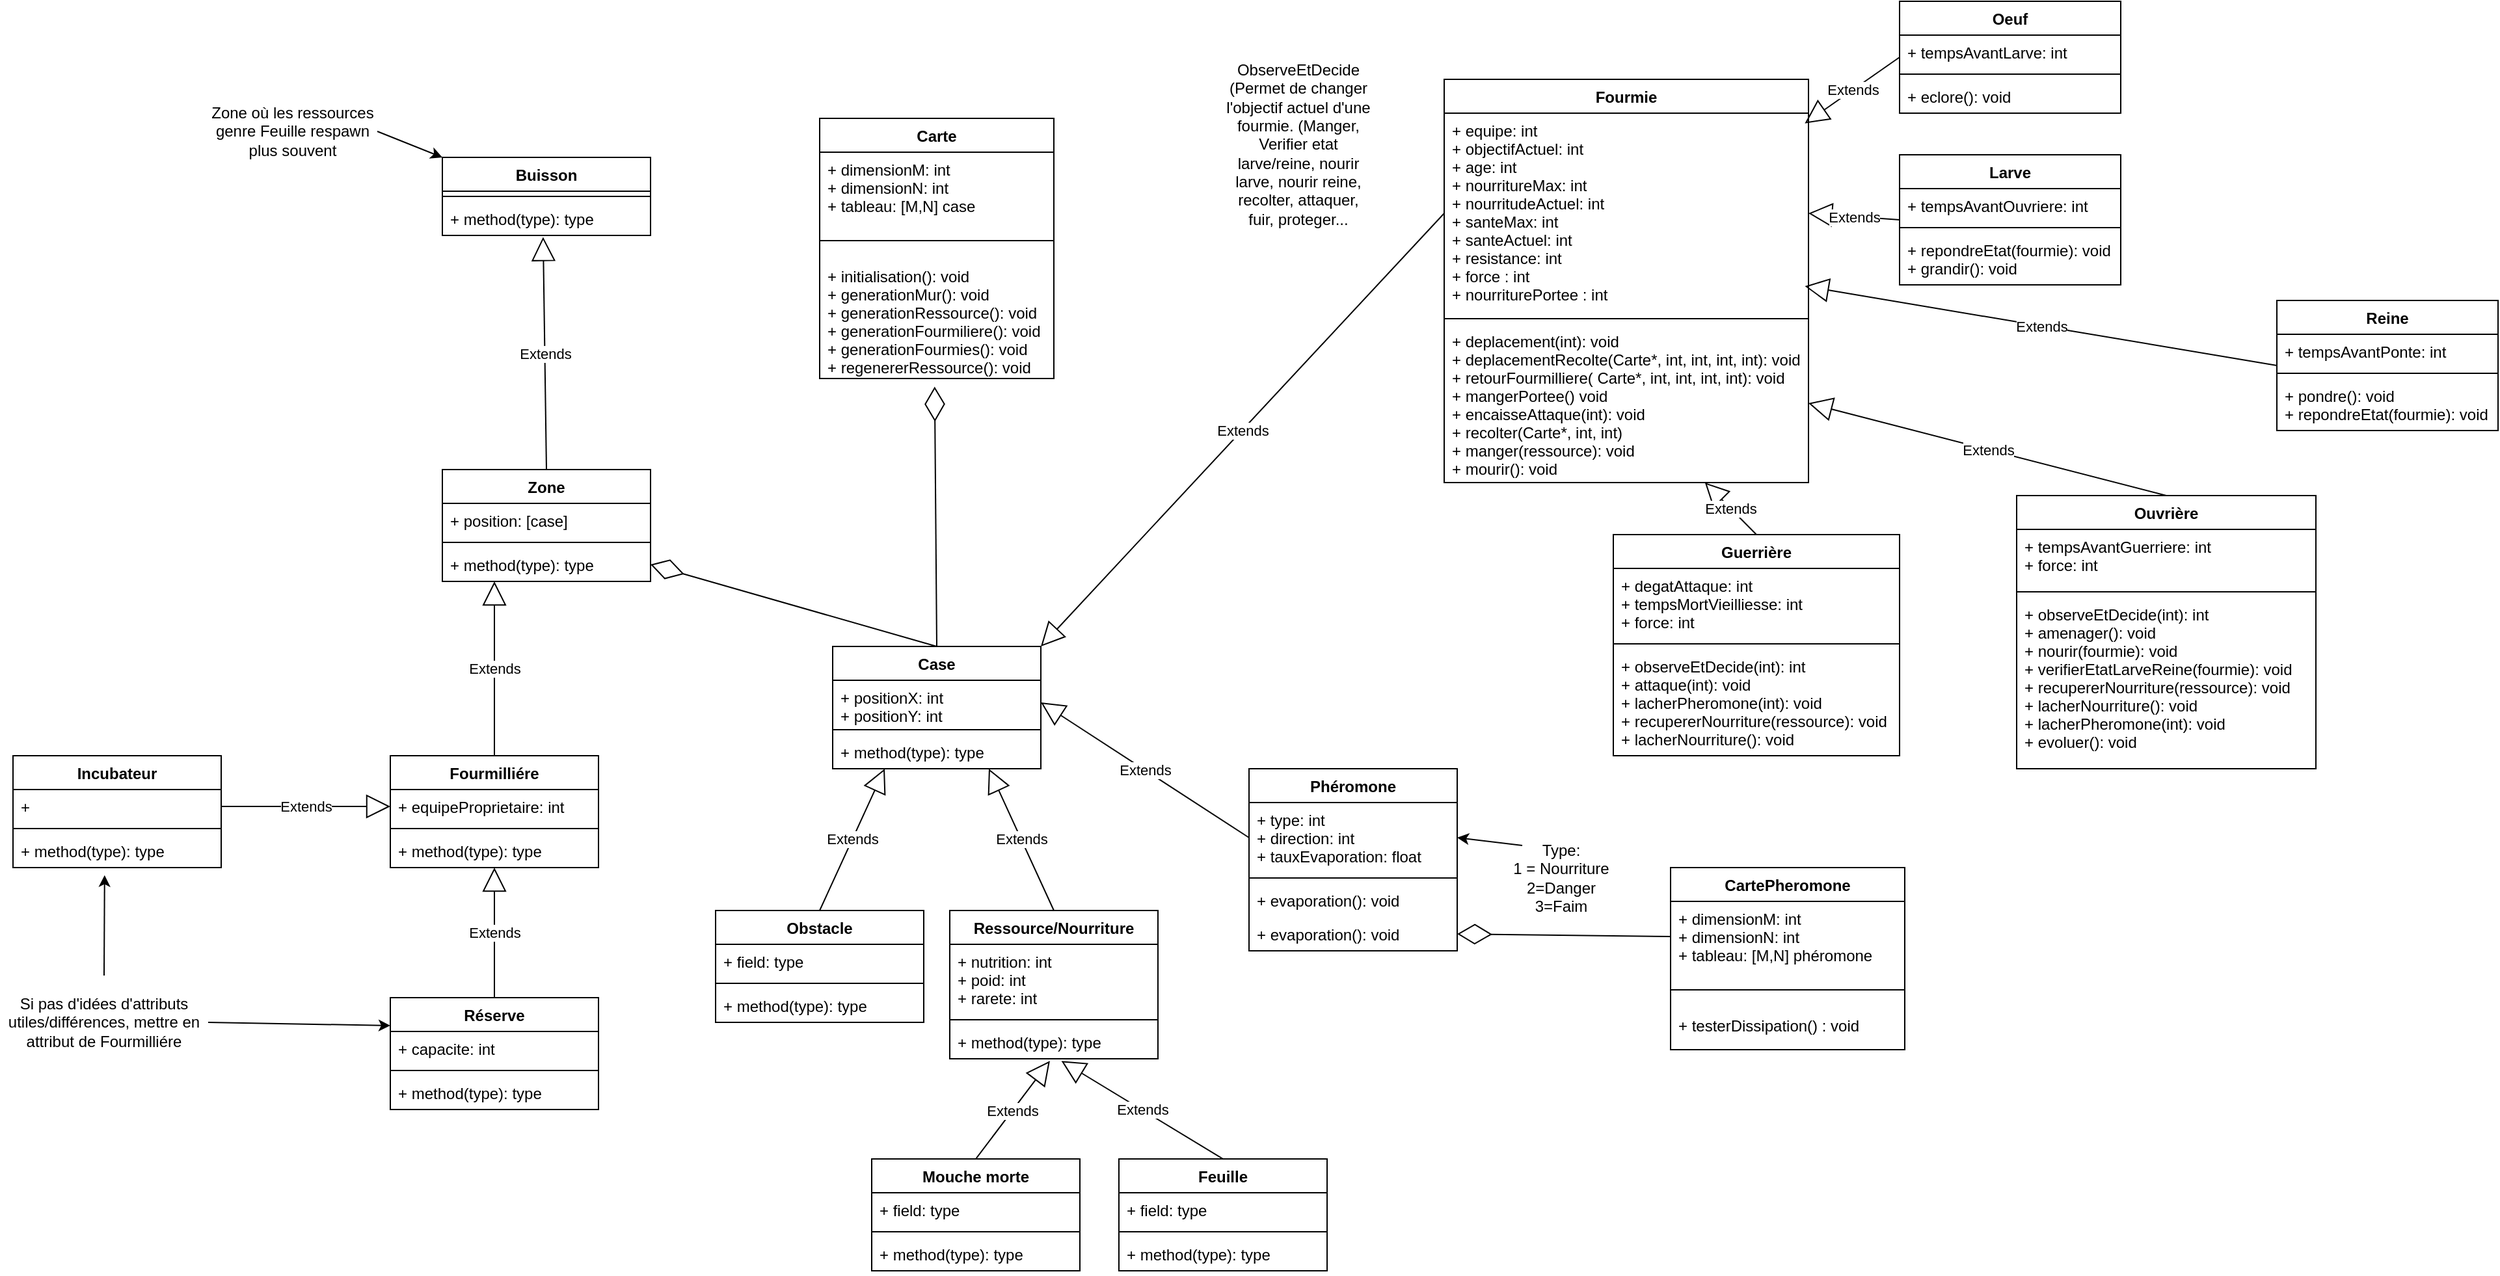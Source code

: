 <mxfile version="13.3.4" type="device"><diagram id="_J83hKuUNtJyCpiv2EBg" name="Page-1"><mxGraphModel dx="1967" dy="1801" grid="1" gridSize="10" guides="1" tooltips="1" connect="1" arrows="1" fold="1" page="1" pageScale="1" pageWidth="827" pageHeight="1169" math="0" shadow="0"><root><mxCell id="0"/><mxCell id="1" parent="0"/><mxCell id="Vp8iKpsXG7xrVbC137Xt-26" value="Extends" style="endArrow=block;endSize=16;endFill=0;html=1;entryX=0.99;entryY=0.864;entryDx=0;entryDy=0;exitX=0;exitY=0.5;exitDx=0;exitDy=0;entryPerimeter=0;" parent="1" source="Vp8iKpsXG7xrVbC137Xt-10" target="Vp8iKpsXG7xrVbC137Xt-15" edge="1"><mxGeometry width="160" relative="1" as="geometry"><mxPoint x="-50" y="380" as="sourcePoint"/><mxPoint x="110" y="380" as="targetPoint"/></mxGeometry></mxCell><mxCell id="Vp8iKpsXG7xrVbC137Xt-27" value="Extends" style="endArrow=block;endSize=16;endFill=0;html=1;exitX=0.5;exitY=0;exitDx=0;exitDy=0;entryX=1;entryY=0.5;entryDx=0;entryDy=0;" parent="1" source="Vp8iKpsXG7xrVbC137Xt-18" target="Vp8iKpsXG7xrVbC137Xt-17" edge="1"><mxGeometry width="160" relative="1" as="geometry"><mxPoint x="-30" y="320" as="sourcePoint"/><mxPoint x="170" y="190" as="targetPoint"/></mxGeometry></mxCell><mxCell id="Vp8iKpsXG7xrVbC137Xt-28" value="Extends" style="endArrow=block;endSize=16;endFill=0;html=1;exitX=0.5;exitY=0;exitDx=0;exitDy=0;" parent="1" source="Vp8iKpsXG7xrVbC137Xt-22" target="Vp8iKpsXG7xrVbC137Xt-17" edge="1"><mxGeometry width="160" relative="1" as="geometry"><mxPoint x="180" y="320" as="sourcePoint"/><mxPoint x="484" y="149" as="targetPoint"/></mxGeometry></mxCell><mxCell id="Vp8iKpsXG7xrVbC137Xt-49" value="Extends" style="endArrow=block;endSize=16;endFill=0;html=1;exitX=0.5;exitY=0;exitDx=0;exitDy=0;entryX=0.25;entryY=1;entryDx=0;entryDy=0;" parent="1" source="Vp8iKpsXG7xrVbC137Xt-45" target="Vp8iKpsXG7xrVbC137Xt-41" edge="1"><mxGeometry width="160" relative="1" as="geometry"><mxPoint x="-220" y="380" as="sourcePoint"/><mxPoint x="-90" y="129" as="targetPoint"/></mxGeometry></mxCell><mxCell id="Vp8iKpsXG7xrVbC137Xt-55" value="Extends" style="endArrow=block;endSize=16;endFill=0;html=1;exitX=0.5;exitY=0;exitDx=0;exitDy=0;entryX=0.5;entryY=1;entryDx=0;entryDy=0;" parent="1" source="Vp8iKpsXG7xrVbC137Xt-51" target="Vp8iKpsXG7xrVbC137Xt-45" edge="1"><mxGeometry width="160" relative="1" as="geometry"><mxPoint x="-230" y="170" as="sourcePoint"/><mxPoint x="-79" y="139" as="targetPoint"/></mxGeometry></mxCell><mxCell id="Vp8iKpsXG7xrVbC137Xt-65" value="" style="endArrow=diamondThin;endFill=0;endSize=24;html=1;entryX=0.491;entryY=1.068;entryDx=0;entryDy=0;exitX=0.5;exitY=0;exitDx=0;exitDy=0;entryPerimeter=0;" parent="1" source="Vp8iKpsXG7xrVbC137Xt-60" target="Vp8iKpsXG7xrVbC137Xt-4" edge="1"><mxGeometry width="160" relative="1" as="geometry"><mxPoint x="-330" y="240" as="sourcePoint"/><mxPoint x="-170" y="240" as="targetPoint"/></mxGeometry></mxCell><mxCell id="Vp8iKpsXG7xrVbC137Xt-66" value="" style="endArrow=diamondThin;endFill=0;endSize=24;html=1;entryX=1;entryY=0.5;entryDx=0;entryDy=0;exitX=0.5;exitY=0;exitDx=0;exitDy=0;" parent="1" source="Vp8iKpsXG7xrVbC137Xt-60" target="Vp8iKpsXG7xrVbC137Xt-44" edge="1"><mxGeometry width="160" relative="1" as="geometry"><mxPoint x="120" y="280" as="sourcePoint"/><mxPoint x="130.16" y="201.4" as="targetPoint"/></mxGeometry></mxCell><mxCell id="Vp8iKpsXG7xrVbC137Xt-71" value="Extends" style="endArrow=block;endSize=16;endFill=0;html=1;exitX=0.5;exitY=0;exitDx=0;exitDy=0;entryX=0.25;entryY=1;entryDx=0;entryDy=0;" parent="1" source="Vp8iKpsXG7xrVbC137Xt-67" target="Vp8iKpsXG7xrVbC137Xt-60" edge="1"><mxGeometry width="160" relative="1" as="geometry"><mxPoint x="-240" y="425" as="sourcePoint"/><mxPoint x="-90" y="394" as="targetPoint"/></mxGeometry></mxCell><mxCell id="Vp8iKpsXG7xrVbC137Xt-76" value="Extends" style="endArrow=block;endSize=16;endFill=0;html=1;exitX=0.5;exitY=0;exitDx=0;exitDy=0;entryX=0.75;entryY=1;entryDx=0;entryDy=0;" parent="1" source="Vp8iKpsXG7xrVbC137Xt-56" target="Vp8iKpsXG7xrVbC137Xt-60" edge="1"><mxGeometry width="160" relative="1" as="geometry"><mxPoint x="-110" y="509" as="sourcePoint"/><mxPoint x="39" y="427" as="targetPoint"/></mxGeometry></mxCell><mxCell id="Vp8iKpsXG7xrVbC137Xt-51" value="Réserve" style="swimlane;fontStyle=1;align=center;verticalAlign=top;childLayout=stackLayout;horizontal=1;startSize=26;horizontalStack=0;resizeParent=1;resizeParentMax=0;resizeLast=0;collapsible=1;marginBottom=0;" parent="1" vertex="1"><mxGeometry x="-450" y="566" width="160" height="86" as="geometry"/></mxCell><mxCell id="Vp8iKpsXG7xrVbC137Xt-52" value="+ capacite: int" style="text;strokeColor=none;fillColor=none;align=left;verticalAlign=top;spacingLeft=4;spacingRight=4;overflow=hidden;rotatable=0;points=[[0,0.5],[1,0.5]];portConstraint=eastwest;" parent="Vp8iKpsXG7xrVbC137Xt-51" vertex="1"><mxGeometry y="26" width="160" height="26" as="geometry"/></mxCell><mxCell id="Vp8iKpsXG7xrVbC137Xt-53" value="" style="line;strokeWidth=1;fillColor=none;align=left;verticalAlign=middle;spacingTop=-1;spacingLeft=3;spacingRight=3;rotatable=0;labelPosition=right;points=[];portConstraint=eastwest;" parent="Vp8iKpsXG7xrVbC137Xt-51" vertex="1"><mxGeometry y="52" width="160" height="8" as="geometry"/></mxCell><mxCell id="Vp8iKpsXG7xrVbC137Xt-54" value="+ method(type): type" style="text;strokeColor=none;fillColor=none;align=left;verticalAlign=top;spacingLeft=4;spacingRight=4;overflow=hidden;rotatable=0;points=[[0,0.5],[1,0.5]];portConstraint=eastwest;" parent="Vp8iKpsXG7xrVbC137Xt-51" vertex="1"><mxGeometry y="60" width="160" height="26" as="geometry"/></mxCell><mxCell id="Vp8iKpsXG7xrVbC137Xt-41" value="Zone" style="swimlane;fontStyle=1;align=center;verticalAlign=top;childLayout=stackLayout;horizontal=1;startSize=26;horizontalStack=0;resizeParent=1;resizeParentMax=0;resizeLast=0;collapsible=1;marginBottom=0;" parent="1" vertex="1"><mxGeometry x="-410" y="160" width="160" height="86" as="geometry"/></mxCell><mxCell id="Vp8iKpsXG7xrVbC137Xt-42" value="+ position: [case]" style="text;strokeColor=none;fillColor=none;align=left;verticalAlign=top;spacingLeft=4;spacingRight=4;overflow=hidden;rotatable=0;points=[[0,0.5],[1,0.5]];portConstraint=eastwest;" parent="Vp8iKpsXG7xrVbC137Xt-41" vertex="1"><mxGeometry y="26" width="160" height="26" as="geometry"/></mxCell><mxCell id="Vp8iKpsXG7xrVbC137Xt-43" value="" style="line;strokeWidth=1;fillColor=none;align=left;verticalAlign=middle;spacingTop=-1;spacingLeft=3;spacingRight=3;rotatable=0;labelPosition=right;points=[];portConstraint=eastwest;" parent="Vp8iKpsXG7xrVbC137Xt-41" vertex="1"><mxGeometry y="52" width="160" height="8" as="geometry"/></mxCell><mxCell id="Vp8iKpsXG7xrVbC137Xt-44" value="+ method(type): type" style="text;strokeColor=none;fillColor=none;align=left;verticalAlign=top;spacingLeft=4;spacingRight=4;overflow=hidden;rotatable=0;points=[[0,0.5],[1,0.5]];portConstraint=eastwest;" parent="Vp8iKpsXG7xrVbC137Xt-41" vertex="1"><mxGeometry y="60" width="160" height="26" as="geometry"/></mxCell><mxCell id="Vp8iKpsXG7xrVbC137Xt-67" value="Obstacle" style="swimlane;fontStyle=1;align=center;verticalAlign=top;childLayout=stackLayout;horizontal=1;startSize=26;horizontalStack=0;resizeParent=1;resizeParentMax=0;resizeLast=0;collapsible=1;marginBottom=0;" parent="1" vertex="1"><mxGeometry x="-200" y="499" width="160" height="86" as="geometry"/></mxCell><mxCell id="Vp8iKpsXG7xrVbC137Xt-68" value="+ field: type" style="text;strokeColor=none;fillColor=none;align=left;verticalAlign=top;spacingLeft=4;spacingRight=4;overflow=hidden;rotatable=0;points=[[0,0.5],[1,0.5]];portConstraint=eastwest;" parent="Vp8iKpsXG7xrVbC137Xt-67" vertex="1"><mxGeometry y="26" width="160" height="26" as="geometry"/></mxCell><mxCell id="Vp8iKpsXG7xrVbC137Xt-69" value="" style="line;strokeWidth=1;fillColor=none;align=left;verticalAlign=middle;spacingTop=-1;spacingLeft=3;spacingRight=3;rotatable=0;labelPosition=right;points=[];portConstraint=eastwest;" parent="Vp8iKpsXG7xrVbC137Xt-67" vertex="1"><mxGeometry y="52" width="160" height="8" as="geometry"/></mxCell><mxCell id="Vp8iKpsXG7xrVbC137Xt-70" value="+ method(type): type" style="text;strokeColor=none;fillColor=none;align=left;verticalAlign=top;spacingLeft=4;spacingRight=4;overflow=hidden;rotatable=0;points=[[0,0.5],[1,0.5]];portConstraint=eastwest;" parent="Vp8iKpsXG7xrVbC137Xt-67" vertex="1"><mxGeometry y="60" width="160" height="26" as="geometry"/></mxCell><mxCell id="Vp8iKpsXG7xrVbC137Xt-56" value="Ressource/Nourriture" style="swimlane;fontStyle=1;align=center;verticalAlign=top;childLayout=stackLayout;horizontal=1;startSize=26;horizontalStack=0;resizeParent=1;resizeParentMax=0;resizeLast=0;collapsible=1;marginBottom=0;" parent="1" vertex="1"><mxGeometry x="-20" y="499" width="160" height="114" as="geometry"/></mxCell><mxCell id="Vp8iKpsXG7xrVbC137Xt-57" value="+ nutrition: int&#10;+ poid: int&#10;+ rarete: int" style="text;strokeColor=none;fillColor=none;align=left;verticalAlign=top;spacingLeft=4;spacingRight=4;overflow=hidden;rotatable=0;points=[[0,0.5],[1,0.5]];portConstraint=eastwest;" parent="Vp8iKpsXG7xrVbC137Xt-56" vertex="1"><mxGeometry y="26" width="160" height="54" as="geometry"/></mxCell><mxCell id="Vp8iKpsXG7xrVbC137Xt-58" value="" style="line;strokeWidth=1;fillColor=none;align=left;verticalAlign=middle;spacingTop=-1;spacingLeft=3;spacingRight=3;rotatable=0;labelPosition=right;points=[];portConstraint=eastwest;" parent="Vp8iKpsXG7xrVbC137Xt-56" vertex="1"><mxGeometry y="80" width="160" height="8" as="geometry"/></mxCell><mxCell id="Vp8iKpsXG7xrVbC137Xt-59" value="+ method(type): type" style="text;strokeColor=none;fillColor=none;align=left;verticalAlign=top;spacingLeft=4;spacingRight=4;overflow=hidden;rotatable=0;points=[[0,0.5],[1,0.5]];portConstraint=eastwest;" parent="Vp8iKpsXG7xrVbC137Xt-56" vertex="1"><mxGeometry y="88" width="160" height="26" as="geometry"/></mxCell><mxCell id="Vp8iKpsXG7xrVbC137Xt-82" value="Extends" style="endArrow=block;endSize=16;endFill=0;html=1;entryX=1;entryY=0.5;entryDx=0;entryDy=0;exitX=0;exitY=0.5;exitDx=0;exitDy=0;" parent="1" source="Vp8iKpsXG7xrVbC137Xt-33" target="Vp8iKpsXG7xrVbC137Xt-15" edge="1"><mxGeometry width="160" relative="1" as="geometry"><mxPoint x="-30" y="290" as="sourcePoint"/><mxPoint x="100" y="183" as="targetPoint"/></mxGeometry></mxCell><mxCell id="Vp8iKpsXG7xrVbC137Xt-91" value="Extends" style="endArrow=block;endSize=16;endFill=0;html=1;exitX=0.5;exitY=0;exitDx=0;exitDy=0;entryX=0.536;entryY=1.062;entryDx=0;entryDy=0;entryPerimeter=0;" parent="1" source="Vp8iKpsXG7xrVbC137Xt-83" target="Vp8iKpsXG7xrVbC137Xt-59" edge="1"><mxGeometry width="160" relative="1" as="geometry"><mxPoint x="240" y="680" as="sourcePoint"/><mxPoint x="190" y="600" as="targetPoint"/></mxGeometry></mxCell><mxCell id="Vp8iKpsXG7xrVbC137Xt-92" value="Extends" style="endArrow=block;endSize=16;endFill=0;html=1;exitX=0.5;exitY=0;exitDx=0;exitDy=0;entryX=0.481;entryY=1.062;entryDx=0;entryDy=0;entryPerimeter=0;" parent="1" source="Vp8iKpsXG7xrVbC137Xt-87" target="Vp8iKpsXG7xrVbC137Xt-59" edge="1"><mxGeometry width="160" relative="1" as="geometry"><mxPoint x="210" y="718" as="sourcePoint"/><mxPoint x="90" y="600" as="targetPoint"/></mxGeometry></mxCell><mxCell id="Vp8iKpsXG7xrVbC137Xt-87" value="Mouche morte" style="swimlane;fontStyle=1;align=center;verticalAlign=top;childLayout=stackLayout;horizontal=1;startSize=26;horizontalStack=0;resizeParent=1;resizeParentMax=0;resizeLast=0;collapsible=1;marginBottom=0;" parent="1" vertex="1"><mxGeometry x="-80" y="690" width="160" height="86" as="geometry"/></mxCell><mxCell id="Vp8iKpsXG7xrVbC137Xt-88" value="+ field: type" style="text;strokeColor=none;fillColor=none;align=left;verticalAlign=top;spacingLeft=4;spacingRight=4;overflow=hidden;rotatable=0;points=[[0,0.5],[1,0.5]];portConstraint=eastwest;" parent="Vp8iKpsXG7xrVbC137Xt-87" vertex="1"><mxGeometry y="26" width="160" height="26" as="geometry"/></mxCell><mxCell id="Vp8iKpsXG7xrVbC137Xt-89" value="" style="line;strokeWidth=1;fillColor=none;align=left;verticalAlign=middle;spacingTop=-1;spacingLeft=3;spacingRight=3;rotatable=0;labelPosition=right;points=[];portConstraint=eastwest;" parent="Vp8iKpsXG7xrVbC137Xt-87" vertex="1"><mxGeometry y="52" width="160" height="8" as="geometry"/></mxCell><mxCell id="Vp8iKpsXG7xrVbC137Xt-90" value="+ method(type): type" style="text;strokeColor=none;fillColor=none;align=left;verticalAlign=top;spacingLeft=4;spacingRight=4;overflow=hidden;rotatable=0;points=[[0,0.5],[1,0.5]];portConstraint=eastwest;" parent="Vp8iKpsXG7xrVbC137Xt-87" vertex="1"><mxGeometry y="60" width="160" height="26" as="geometry"/></mxCell><mxCell id="Vp8iKpsXG7xrVbC137Xt-83" value="Feuille" style="swimlane;fontStyle=1;align=center;verticalAlign=top;childLayout=stackLayout;horizontal=1;startSize=26;horizontalStack=0;resizeParent=1;resizeParentMax=0;resizeLast=0;collapsible=1;marginBottom=0;" parent="1" vertex="1"><mxGeometry x="110" y="690" width="160" height="86" as="geometry"/></mxCell><mxCell id="Vp8iKpsXG7xrVbC137Xt-84" value="+ field: type" style="text;strokeColor=none;fillColor=none;align=left;verticalAlign=top;spacingLeft=4;spacingRight=4;overflow=hidden;rotatable=0;points=[[0,0.5],[1,0.5]];portConstraint=eastwest;" parent="Vp8iKpsXG7xrVbC137Xt-83" vertex="1"><mxGeometry y="26" width="160" height="26" as="geometry"/></mxCell><mxCell id="Vp8iKpsXG7xrVbC137Xt-85" value="" style="line;strokeWidth=1;fillColor=none;align=left;verticalAlign=middle;spacingTop=-1;spacingLeft=3;spacingRight=3;rotatable=0;labelPosition=right;points=[];portConstraint=eastwest;" parent="Vp8iKpsXG7xrVbC137Xt-83" vertex="1"><mxGeometry y="52" width="160" height="8" as="geometry"/></mxCell><mxCell id="Vp8iKpsXG7xrVbC137Xt-86" value="+ method(type): type" style="text;strokeColor=none;fillColor=none;align=left;verticalAlign=top;spacingLeft=4;spacingRight=4;overflow=hidden;rotatable=0;points=[[0,0.5],[1,0.5]];portConstraint=eastwest;" parent="Vp8iKpsXG7xrVbC137Xt-83" vertex="1"><mxGeometry y="60" width="160" height="26" as="geometry"/></mxCell><mxCell id="Vp8iKpsXG7xrVbC137Xt-45" value="Fourmilliére" style="swimlane;fontStyle=1;align=center;verticalAlign=top;childLayout=stackLayout;horizontal=1;startSize=26;horizontalStack=0;resizeParent=1;resizeParentMax=0;resizeLast=0;collapsible=1;marginBottom=0;" parent="1" vertex="1"><mxGeometry x="-450" y="380" width="160" height="86" as="geometry"/></mxCell><mxCell id="Vp8iKpsXG7xrVbC137Xt-46" value="+ equipeProprietaire: int" style="text;strokeColor=none;fillColor=none;align=left;verticalAlign=top;spacingLeft=4;spacingRight=4;overflow=hidden;rotatable=0;points=[[0,0.5],[1,0.5]];portConstraint=eastwest;" parent="Vp8iKpsXG7xrVbC137Xt-45" vertex="1"><mxGeometry y="26" width="160" height="26" as="geometry"/></mxCell><mxCell id="Vp8iKpsXG7xrVbC137Xt-47" value="" style="line;strokeWidth=1;fillColor=none;align=left;verticalAlign=middle;spacingTop=-1;spacingLeft=3;spacingRight=3;rotatable=0;labelPosition=right;points=[];portConstraint=eastwest;" parent="Vp8iKpsXG7xrVbC137Xt-45" vertex="1"><mxGeometry y="52" width="160" height="8" as="geometry"/></mxCell><mxCell id="Vp8iKpsXG7xrVbC137Xt-48" value="+ method(type): type" style="text;strokeColor=none;fillColor=none;align=left;verticalAlign=top;spacingLeft=4;spacingRight=4;overflow=hidden;rotatable=0;points=[[0,0.5],[1,0.5]];portConstraint=eastwest;" parent="Vp8iKpsXG7xrVbC137Xt-45" vertex="1"><mxGeometry y="60" width="160" height="26" as="geometry"/></mxCell><mxCell id="Vp8iKpsXG7xrVbC137Xt-93" value="Extends" style="endArrow=block;endSize=16;endFill=0;html=1;exitX=0;exitY=0.5;exitDx=0;exitDy=0;entryX=0.99;entryY=0.051;entryDx=0;entryDy=0;entryPerimeter=0;" parent="1" source="Vp8iKpsXG7xrVbC137Xt-37" target="Vp8iKpsXG7xrVbC137Xt-15" edge="1"><mxGeometry width="160" relative="1" as="geometry"><mxPoint x="-220" y="290" as="sourcePoint"/><mxPoint x="-10" y="103" as="targetPoint"/></mxGeometry></mxCell><mxCell id="Vp8iKpsXG7xrVbC137Xt-95" value="Buisson" style="swimlane;fontStyle=1;align=center;verticalAlign=top;childLayout=stackLayout;horizontal=1;startSize=26;horizontalStack=0;resizeParent=1;resizeParentMax=0;resizeLast=0;collapsible=1;marginBottom=0;" parent="1" vertex="1"><mxGeometry x="-410" y="-80" width="160" height="60" as="geometry"/></mxCell><mxCell id="Vp8iKpsXG7xrVbC137Xt-97" value="" style="line;strokeWidth=1;fillColor=none;align=left;verticalAlign=middle;spacingTop=-1;spacingLeft=3;spacingRight=3;rotatable=0;labelPosition=right;points=[];portConstraint=eastwest;" parent="Vp8iKpsXG7xrVbC137Xt-95" vertex="1"><mxGeometry y="26" width="160" height="8" as="geometry"/></mxCell><mxCell id="Vp8iKpsXG7xrVbC137Xt-98" value="+ method(type): type" style="text;strokeColor=none;fillColor=none;align=left;verticalAlign=top;spacingLeft=4;spacingRight=4;overflow=hidden;rotatable=0;points=[[0,0.5],[1,0.5]];portConstraint=eastwest;" parent="Vp8iKpsXG7xrVbC137Xt-95" vertex="1"><mxGeometry y="34" width="160" height="26" as="geometry"/></mxCell><mxCell id="Vp8iKpsXG7xrVbC137Xt-99" value="Extends" style="endArrow=block;endSize=16;endFill=0;html=1;exitX=0.5;exitY=0;exitDx=0;exitDy=0;entryX=0.484;entryY=1.046;entryDx=0;entryDy=0;entryPerimeter=0;" parent="1" source="Vp8iKpsXG7xrVbC137Xt-41" target="Vp8iKpsXG7xrVbC137Xt-98" edge="1"><mxGeometry width="160" relative="1" as="geometry"><mxPoint x="-530" y="203" as="sourcePoint"/><mxPoint x="-400" y="191.5" as="targetPoint"/></mxGeometry></mxCell><mxCell id="Vp8iKpsXG7xrVbC137Xt-102" value="Zone où les ressources genre Feuille respawn plus souvent" style="text;html=1;strokeColor=none;fillColor=none;align=center;verticalAlign=middle;whiteSpace=wrap;rounded=0;" parent="1" vertex="1"><mxGeometry x="-590" y="-110" width="130" height="20" as="geometry"/></mxCell><mxCell id="Vp8iKpsXG7xrVbC137Xt-103" value="" style="endArrow=classic;html=1;entryX=0;entryY=0;entryDx=0;entryDy=0;exitX=1;exitY=0.5;exitDx=0;exitDy=0;" parent="1" source="Vp8iKpsXG7xrVbC137Xt-102" target="Vp8iKpsXG7xrVbC137Xt-95" edge="1"><mxGeometry width="50" height="50" relative="1" as="geometry"><mxPoint x="-320" y="30" as="sourcePoint"/><mxPoint x="-270" y="-20" as="targetPoint"/></mxGeometry></mxCell><mxCell id="Vp8iKpsXG7xrVbC137Xt-104" value="Type:&lt;br&gt;1 = Nourriture&lt;br&gt;2=Danger&lt;br&gt;3=Faim" style="text;html=1;strokeColor=none;fillColor=none;align=center;verticalAlign=middle;whiteSpace=wrap;rounded=0;" parent="1" vertex="1"><mxGeometry x="390" y="449" width="120" height="50" as="geometry"/></mxCell><mxCell id="Vp8iKpsXG7xrVbC137Xt-105" value="" style="endArrow=classic;html=1;entryX=1;entryY=0.5;entryDx=0;entryDy=0;exitX=0.25;exitY=0;exitDx=0;exitDy=0;" parent="1" source="Vp8iKpsXG7xrVbC137Xt-104" target="Vp8iKpsXG7xrVbC137Xt-78" edge="1"><mxGeometry width="50" height="50" relative="1" as="geometry"><mxPoint x="-660" y="47" as="sourcePoint"/><mxPoint x="-610" y="67" as="targetPoint"/></mxGeometry></mxCell><mxCell id="Vp8iKpsXG7xrVbC137Xt-109" value="ObserveEtDecide (Permet de changer l'objectif actuel d'une fourmie. (Manger, Verifier etat larve/reine, nourir larve, nourir reine, recolter, attaquer, fuir, proteger..." style="text;html=1;strokeColor=none;fillColor=none;align=center;verticalAlign=middle;whiteSpace=wrap;rounded=0;" parent="1" vertex="1"><mxGeometry x="190" y="-170" width="116" height="160" as="geometry"/></mxCell><mxCell id="Vp8iKpsXG7xrVbC137Xt-112" value="Extends" style="endArrow=block;endSize=16;endFill=0;html=1;exitX=0;exitY=0.5;exitDx=0;exitDy=0;entryX=1;entryY=0.5;entryDx=0;entryDy=0;" parent="1" source="Vp8iKpsXG7xrVbC137Xt-78" target="Vp8iKpsXG7xrVbC137Xt-61" edge="1"><mxGeometry width="160" relative="1" as="geometry"><mxPoint x="-230" y="170" as="sourcePoint"/><mxPoint x="-80" y="139" as="targetPoint"/></mxGeometry></mxCell><mxCell id="Vp8iKpsXG7xrVbC137Xt-77" value="Phéromone" style="swimlane;fontStyle=1;align=center;verticalAlign=top;childLayout=stackLayout;horizontal=1;startSize=26;horizontalStack=0;resizeParent=1;resizeParentMax=0;resizeLast=0;collapsible=1;marginBottom=0;" parent="1" vertex="1"><mxGeometry x="210" y="390" width="160" height="140" as="geometry"/></mxCell><mxCell id="Vp8iKpsXG7xrVbC137Xt-78" value="+ type: int&#10;+ direction: int&#10;+ tauxEvaporation: float&#10;" style="text;strokeColor=none;fillColor=none;align=left;verticalAlign=top;spacingLeft=4;spacingRight=4;overflow=hidden;rotatable=0;points=[[0,0.5],[1,0.5]];portConstraint=eastwest;" parent="Vp8iKpsXG7xrVbC137Xt-77" vertex="1"><mxGeometry y="26" width="160" height="54" as="geometry"/></mxCell><mxCell id="Vp8iKpsXG7xrVbC137Xt-79" value="" style="line;strokeWidth=1;fillColor=none;align=left;verticalAlign=middle;spacingTop=-1;spacingLeft=3;spacingRight=3;rotatable=0;labelPosition=right;points=[];portConstraint=eastwest;" parent="Vp8iKpsXG7xrVbC137Xt-77" vertex="1"><mxGeometry y="80" width="160" height="8" as="geometry"/></mxCell><mxCell id="Vp8iKpsXG7xrVbC137Xt-131" value="+ evaporation(): void" style="text;strokeColor=none;fillColor=none;align=left;verticalAlign=top;spacingLeft=4;spacingRight=4;overflow=hidden;rotatable=0;points=[[0,0.5],[1,0.5]];portConstraint=eastwest;" parent="Vp8iKpsXG7xrVbC137Xt-77" vertex="1"><mxGeometry y="88" width="160" height="26" as="geometry"/></mxCell><mxCell id="Vp8iKpsXG7xrVbC137Xt-80" value="+ evaporation(): void" style="text;strokeColor=none;fillColor=none;align=left;verticalAlign=top;spacingLeft=4;spacingRight=4;overflow=hidden;rotatable=0;points=[[0,0.5],[1,0.5]];portConstraint=eastwest;" parent="Vp8iKpsXG7xrVbC137Xt-77" vertex="1"><mxGeometry y="114" width="160" height="26" as="geometry"/></mxCell><mxCell id="Vp8iKpsXG7xrVbC137Xt-122" value="Extends" style="endArrow=block;endSize=16;endFill=0;html=1;exitX=1;exitY=0.5;exitDx=0;exitDy=0;entryX=0;entryY=0.5;entryDx=0;entryDy=0;" parent="1" source="Vp8iKpsXG7xrVbC137Xt-115" target="Vp8iKpsXG7xrVbC137Xt-46" edge="1"><mxGeometry width="160" relative="1" as="geometry"><mxPoint x="-360" y="390" as="sourcePoint"/><mxPoint x="-360" y="256" as="targetPoint"/></mxGeometry></mxCell><mxCell id="Vp8iKpsXG7xrVbC137Xt-143" value="" style="endArrow=diamondThin;endFill=0;endSize=24;html=1;entryX=1;entryY=0.5;entryDx=0;entryDy=0;exitX=0;exitY=0.5;exitDx=0;exitDy=0;" parent="1" source="Vp8iKpsXG7xrVbC137Xt-134" target="Vp8iKpsXG7xrVbC137Xt-80" edge="1"><mxGeometry width="160" relative="1" as="geometry"><mxPoint x="381.62" y="726.74" as="sourcePoint"/><mxPoint x="340.0" y="559.996" as="targetPoint"/></mxGeometry></mxCell><mxCell id="Vp8iKpsXG7xrVbC137Xt-133" value="CartePheromone" style="swimlane;fontStyle=1;align=center;verticalAlign=top;childLayout=stackLayout;horizontal=1;startSize=26;horizontalStack=0;resizeParent=1;resizeParentMax=0;resizeLast=0;collapsible=1;marginBottom=0;" parent="1" vertex="1"><mxGeometry x="534" y="466" width="180" height="140" as="geometry"/></mxCell><mxCell id="Vp8iKpsXG7xrVbC137Xt-134" value="+ dimensionM: int&#10;+ dimensionN: int&#10;+ tableau: [M,N] phéromone" style="text;strokeColor=none;fillColor=none;align=left;verticalAlign=top;spacingLeft=4;spacingRight=4;overflow=hidden;rotatable=0;points=[[0,0.5],[1,0.5]];portConstraint=eastwest;" parent="Vp8iKpsXG7xrVbC137Xt-133" vertex="1"><mxGeometry y="26" width="180" height="54" as="geometry"/></mxCell><mxCell id="Vp8iKpsXG7xrVbC137Xt-135" value="" style="line;strokeWidth=1;fillColor=none;align=left;verticalAlign=middle;spacingTop=-1;spacingLeft=3;spacingRight=3;rotatable=0;labelPosition=right;points=[];portConstraint=eastwest;" parent="Vp8iKpsXG7xrVbC137Xt-133" vertex="1"><mxGeometry y="80" width="180" height="28" as="geometry"/></mxCell><mxCell id="Vp8iKpsXG7xrVbC137Xt-136" value="+ testerDissipation() : void&#10;" style="text;strokeColor=none;fillColor=none;align=left;verticalAlign=top;spacingLeft=4;spacingRight=4;overflow=hidden;rotatable=0;points=[[0,0.5],[1,0.5]];portConstraint=eastwest;" parent="Vp8iKpsXG7xrVbC137Xt-133" vertex="1"><mxGeometry y="108" width="180" height="32" as="geometry"/></mxCell><mxCell id="Vp8iKpsXG7xrVbC137Xt-144" value="Si pas d'idées d'attributs utiles/différences, mettre en attribut de Fourmilliére" style="text;html=1;strokeColor=none;fillColor=none;align=center;verticalAlign=middle;whiteSpace=wrap;rounded=0;" parent="1" vertex="1"><mxGeometry x="-750" y="549" width="160" height="72" as="geometry"/></mxCell><mxCell id="Vp8iKpsXG7xrVbC137Xt-147" value="" style="endArrow=classic;html=1;exitX=1;exitY=0.5;exitDx=0;exitDy=0;entryX=0;entryY=0.25;entryDx=0;entryDy=0;" parent="1" source="Vp8iKpsXG7xrVbC137Xt-144" target="Vp8iKpsXG7xrVbC137Xt-51" edge="1"><mxGeometry width="50" height="50" relative="1" as="geometry"><mxPoint x="-230" y="470" as="sourcePoint"/><mxPoint x="-180" y="420" as="targetPoint"/></mxGeometry></mxCell><mxCell id="Vp8iKpsXG7xrVbC137Xt-148" value="" style="endArrow=classic;html=1;exitX=0.5;exitY=0;exitDx=0;exitDy=0;entryX=0.44;entryY=1.224;entryDx=0;entryDy=0;entryPerimeter=0;" parent="1" source="Vp8iKpsXG7xrVbC137Xt-144" target="Vp8iKpsXG7xrVbC137Xt-117" edge="1"><mxGeometry width="50" height="50" relative="1" as="geometry"><mxPoint x="-230" y="470" as="sourcePoint"/><mxPoint x="-180" y="420" as="targetPoint"/></mxGeometry></mxCell><mxCell id="Vp8iKpsXG7xrVbC137Xt-1" value="Carte" style="swimlane;fontStyle=1;align=center;verticalAlign=top;childLayout=stackLayout;horizontal=1;startSize=26;horizontalStack=0;resizeParent=1;resizeParentMax=0;resizeLast=0;collapsible=1;marginBottom=0;" parent="1" vertex="1"><mxGeometry x="-120" y="-110" width="180" height="200" as="geometry"/></mxCell><mxCell id="Vp8iKpsXG7xrVbC137Xt-2" value="+ dimensionM: int&#10;+ dimensionN: int&#10;+ tableau: [M,N] case" style="text;strokeColor=none;fillColor=none;align=left;verticalAlign=top;spacingLeft=4;spacingRight=4;overflow=hidden;rotatable=0;points=[[0,0.5],[1,0.5]];portConstraint=eastwest;" parent="Vp8iKpsXG7xrVbC137Xt-1" vertex="1"><mxGeometry y="26" width="180" height="54" as="geometry"/></mxCell><mxCell id="Vp8iKpsXG7xrVbC137Xt-3" value="" style="line;strokeWidth=1;fillColor=none;align=left;verticalAlign=middle;spacingTop=-1;spacingLeft=3;spacingRight=3;rotatable=0;labelPosition=right;points=[];portConstraint=eastwest;" parent="Vp8iKpsXG7xrVbC137Xt-1" vertex="1"><mxGeometry y="80" width="180" height="28" as="geometry"/></mxCell><mxCell id="Vp8iKpsXG7xrVbC137Xt-4" value="+ initialisation(): void&#10;+ generationMur(): void&#10;+ generationRessource(): void&#10;+ generationFourmiliere(): void&#10;+ generationFourmies(): void&#10;+ regenererRessource(): void&#10;" style="text;strokeColor=none;fillColor=none;align=left;verticalAlign=top;spacingLeft=4;spacingRight=4;overflow=hidden;rotatable=0;points=[[0,0.5],[1,0.5]];portConstraint=eastwest;" parent="Vp8iKpsXG7xrVbC137Xt-1" vertex="1"><mxGeometry y="108" width="180" height="92" as="geometry"/></mxCell><mxCell id="Vp8iKpsXG7xrVbC137Xt-60" value="Case" style="swimlane;fontStyle=1;align=center;verticalAlign=top;childLayout=stackLayout;horizontal=1;startSize=26;horizontalStack=0;resizeParent=1;resizeParentMax=0;resizeLast=0;collapsible=1;marginBottom=0;" parent="1" vertex="1"><mxGeometry x="-110" y="296" width="160" height="94" as="geometry"/></mxCell><mxCell id="Vp8iKpsXG7xrVbC137Xt-61" value="+ positionX: int&#10;+ positionY: int&#10;" style="text;strokeColor=none;fillColor=none;align=left;verticalAlign=top;spacingLeft=4;spacingRight=4;overflow=hidden;rotatable=0;points=[[0,0.5],[1,0.5]];portConstraint=eastwest;" parent="Vp8iKpsXG7xrVbC137Xt-60" vertex="1"><mxGeometry y="26" width="160" height="34" as="geometry"/></mxCell><mxCell id="Vp8iKpsXG7xrVbC137Xt-62" value="" style="line;strokeWidth=1;fillColor=none;align=left;verticalAlign=middle;spacingTop=-1;spacingLeft=3;spacingRight=3;rotatable=0;labelPosition=right;points=[];portConstraint=eastwest;" parent="Vp8iKpsXG7xrVbC137Xt-60" vertex="1"><mxGeometry y="60" width="160" height="8" as="geometry"/></mxCell><mxCell id="Vp8iKpsXG7xrVbC137Xt-63" value="+ method(type): type" style="text;strokeColor=none;fillColor=none;align=left;verticalAlign=top;spacingLeft=4;spacingRight=4;overflow=hidden;rotatable=0;points=[[0,0.5],[1,0.5]];portConstraint=eastwest;" parent="Vp8iKpsXG7xrVbC137Xt-60" vertex="1"><mxGeometry y="68" width="160" height="26" as="geometry"/></mxCell><mxCell id="i5MlXYqGqXhZYefQHU0E-4" value="Extends" style="endArrow=block;endSize=16;endFill=0;html=1;exitX=0;exitY=0.5;exitDx=0;exitDy=0;entryX=1;entryY=0;entryDx=0;entryDy=0;" parent="1" source="Vp8iKpsXG7xrVbC137Xt-15" target="Vp8iKpsXG7xrVbC137Xt-60" edge="1"><mxGeometry width="160" relative="1" as="geometry"><mxPoint x="310" y="254" as="sourcePoint"/><mxPoint x="150" y="150" as="targetPoint"/></mxGeometry></mxCell><mxCell id="Vp8iKpsXG7xrVbC137Xt-14" value="Fourmie" style="swimlane;fontStyle=1;align=center;verticalAlign=top;childLayout=stackLayout;horizontal=1;startSize=26;horizontalStack=0;resizeParent=1;resizeParentMax=0;resizeLast=0;collapsible=1;marginBottom=0;" parent="1" vertex="1"><mxGeometry x="360" y="-140" width="280" height="310" as="geometry"/></mxCell><mxCell id="Vp8iKpsXG7xrVbC137Xt-15" value="+ equipe: int&#10;+ objectifActuel: int&#10;+ age: int&#10;+ nourritureMax: int&#10;+ nourritudeActuel: int&#10;+ santeMax: int&#10;+ santeActuel: int&#10;+ resistance: int&#10;+ force : int&#10;+ nourriturePortee : int" style="text;strokeColor=none;fillColor=none;align=left;verticalAlign=top;spacingLeft=4;spacingRight=4;overflow=hidden;rotatable=0;points=[[0,0.5],[1,0.5]];portConstraint=eastwest;" parent="Vp8iKpsXG7xrVbC137Xt-14" vertex="1"><mxGeometry y="26" width="280" height="154" as="geometry"/></mxCell><mxCell id="Vp8iKpsXG7xrVbC137Xt-16" value="" style="line;strokeWidth=1;fillColor=none;align=left;verticalAlign=middle;spacingTop=-1;spacingLeft=3;spacingRight=3;rotatable=0;labelPosition=right;points=[];portConstraint=eastwest;" parent="Vp8iKpsXG7xrVbC137Xt-14" vertex="1"><mxGeometry y="180" width="280" height="8" as="geometry"/></mxCell><mxCell id="Vp8iKpsXG7xrVbC137Xt-17" value="+ deplacement(int): void&#10;+ deplacementRecolte(Carte*, int, int, int, int): void&#10;+ retourFourmilliere( Carte*, int, int, int, int): void&#10;+ mangerPortee() void&#10;+ encaisseAttaque(int): void&#10;+ recolter(Carte*, int, int)&#10;+ manger(ressource): void&#10;+ mourir(): void" style="text;strokeColor=none;fillColor=none;align=left;verticalAlign=top;spacingLeft=4;spacingRight=4;overflow=hidden;rotatable=0;points=[[0,0.5],[1,0.5]];portConstraint=eastwest;" parent="Vp8iKpsXG7xrVbC137Xt-14" vertex="1"><mxGeometry y="188" width="280" height="122" as="geometry"/></mxCell><mxCell id="Vp8iKpsXG7xrVbC137Xt-37" value="Oeuf" style="swimlane;fontStyle=1;align=center;verticalAlign=top;childLayout=stackLayout;horizontal=1;startSize=26;horizontalStack=0;resizeParent=1;resizeParentMax=0;resizeLast=0;collapsible=1;marginBottom=0;" parent="1" vertex="1"><mxGeometry x="710" y="-200" width="170" height="86" as="geometry"/></mxCell><mxCell id="Vp8iKpsXG7xrVbC137Xt-38" value="+ tempsAvantLarve: int" style="text;strokeColor=none;fillColor=none;align=left;verticalAlign=top;spacingLeft=4;spacingRight=4;overflow=hidden;rotatable=0;points=[[0,0.5],[1,0.5]];portConstraint=eastwest;" parent="Vp8iKpsXG7xrVbC137Xt-37" vertex="1"><mxGeometry y="26" width="170" height="26" as="geometry"/></mxCell><mxCell id="Vp8iKpsXG7xrVbC137Xt-39" value="" style="line;strokeWidth=1;fillColor=none;align=left;verticalAlign=middle;spacingTop=-1;spacingLeft=3;spacingRight=3;rotatable=0;labelPosition=right;points=[];portConstraint=eastwest;" parent="Vp8iKpsXG7xrVbC137Xt-37" vertex="1"><mxGeometry y="52" width="170" height="8" as="geometry"/></mxCell><mxCell id="Vp8iKpsXG7xrVbC137Xt-40" value="+ eclore(): void" style="text;strokeColor=none;fillColor=none;align=left;verticalAlign=top;spacingLeft=4;spacingRight=4;overflow=hidden;rotatable=0;points=[[0,0.5],[1,0.5]];portConstraint=eastwest;" parent="Vp8iKpsXG7xrVbC137Xt-37" vertex="1"><mxGeometry y="60" width="170" height="26" as="geometry"/></mxCell><mxCell id="Vp8iKpsXG7xrVbC137Xt-33" value="Larve" style="swimlane;fontStyle=1;align=center;verticalAlign=top;childLayout=stackLayout;horizontal=1;startSize=26;horizontalStack=0;resizeParent=1;resizeParentMax=0;resizeLast=0;collapsible=1;marginBottom=0;" parent="1" vertex="1"><mxGeometry x="710" y="-82" width="170" height="100" as="geometry"/></mxCell><mxCell id="Vp8iKpsXG7xrVbC137Xt-34" value="+ tempsAvantOuvriere: int" style="text;strokeColor=none;fillColor=none;align=left;verticalAlign=top;spacingLeft=4;spacingRight=4;overflow=hidden;rotatable=0;points=[[0,0.5],[1,0.5]];portConstraint=eastwest;" parent="Vp8iKpsXG7xrVbC137Xt-33" vertex="1"><mxGeometry y="26" width="170" height="26" as="geometry"/></mxCell><mxCell id="Vp8iKpsXG7xrVbC137Xt-35" value="" style="line;strokeWidth=1;fillColor=none;align=left;verticalAlign=middle;spacingTop=-1;spacingLeft=3;spacingRight=3;rotatable=0;labelPosition=right;points=[];portConstraint=eastwest;" parent="Vp8iKpsXG7xrVbC137Xt-33" vertex="1"><mxGeometry y="52" width="170" height="8" as="geometry"/></mxCell><mxCell id="Vp8iKpsXG7xrVbC137Xt-36" value="+ repondreEtat(fourmie): void&#10;+ grandir(): void" style="text;strokeColor=none;fillColor=none;align=left;verticalAlign=top;spacingLeft=4;spacingRight=4;overflow=hidden;rotatable=0;points=[[0,0.5],[1,0.5]];portConstraint=eastwest;" parent="Vp8iKpsXG7xrVbC137Xt-33" vertex="1"><mxGeometry y="60" width="170" height="40" as="geometry"/></mxCell><mxCell id="Vp8iKpsXG7xrVbC137Xt-10" value="Reine" style="swimlane;fontStyle=1;align=center;verticalAlign=top;childLayout=stackLayout;horizontal=1;startSize=26;horizontalStack=0;resizeParent=1;resizeParentMax=0;resizeLast=0;collapsible=1;marginBottom=0;" parent="1" vertex="1"><mxGeometry x="1000" y="30" width="170" height="100" as="geometry"/></mxCell><mxCell id="Vp8iKpsXG7xrVbC137Xt-11" value="+ tempsAvantPonte: int" style="text;strokeColor=none;fillColor=none;align=left;verticalAlign=top;spacingLeft=4;spacingRight=4;overflow=hidden;rotatable=0;points=[[0,0.5],[1,0.5]];portConstraint=eastwest;" parent="Vp8iKpsXG7xrVbC137Xt-10" vertex="1"><mxGeometry y="26" width="170" height="26" as="geometry"/></mxCell><mxCell id="Vp8iKpsXG7xrVbC137Xt-12" value="" style="line;strokeWidth=1;fillColor=none;align=left;verticalAlign=middle;spacingTop=-1;spacingLeft=3;spacingRight=3;rotatable=0;labelPosition=right;points=[];portConstraint=eastwest;" parent="Vp8iKpsXG7xrVbC137Xt-10" vertex="1"><mxGeometry y="52" width="170" height="8" as="geometry"/></mxCell><mxCell id="Vp8iKpsXG7xrVbC137Xt-13" value="+ pondre(): void&#10;+ repondreEtat(fourmie): void" style="text;strokeColor=none;fillColor=none;align=left;verticalAlign=top;spacingLeft=4;spacingRight=4;overflow=hidden;rotatable=0;points=[[0,0.5],[1,0.5]];portConstraint=eastwest;" parent="Vp8iKpsXG7xrVbC137Xt-10" vertex="1"><mxGeometry y="60" width="170" height="40" as="geometry"/></mxCell><mxCell id="Vp8iKpsXG7xrVbC137Xt-18" value="Ouvrière" style="swimlane;fontStyle=1;align=center;verticalAlign=top;childLayout=stackLayout;horizontal=1;startSize=26;horizontalStack=0;resizeParent=1;resizeParentMax=0;resizeLast=0;collapsible=1;marginBottom=0;" parent="1" vertex="1"><mxGeometry x="800" y="180" width="230" height="210" as="geometry"/></mxCell><mxCell id="Vp8iKpsXG7xrVbC137Xt-19" value="+ tempsAvantGuerriere: int&#10;+ force: int" style="text;strokeColor=none;fillColor=none;align=left;verticalAlign=top;spacingLeft=4;spacingRight=4;overflow=hidden;rotatable=0;points=[[0,0.5],[1,0.5]];portConstraint=eastwest;" parent="Vp8iKpsXG7xrVbC137Xt-18" vertex="1"><mxGeometry y="26" width="230" height="44" as="geometry"/></mxCell><mxCell id="Vp8iKpsXG7xrVbC137Xt-20" value="" style="line;strokeWidth=1;fillColor=none;align=left;verticalAlign=middle;spacingTop=-1;spacingLeft=3;spacingRight=3;rotatable=0;labelPosition=right;points=[];portConstraint=eastwest;" parent="Vp8iKpsXG7xrVbC137Xt-18" vertex="1"><mxGeometry y="70" width="230" height="8" as="geometry"/></mxCell><mxCell id="Vp8iKpsXG7xrVbC137Xt-21" value="+ observeEtDecide(int): int&#10;+ amenager(): void&#10;+ nourir(fourmie): void&#10;+ verifierEtatLarveReine(fourmie): void&#10;+ recupererNourriture(ressource): void&#10;+ lacherNourriture(): void&#10;+ lacherPheromone(int): void&#10;+ evoluer(): void" style="text;strokeColor=none;fillColor=none;align=left;verticalAlign=top;spacingLeft=4;spacingRight=4;overflow=hidden;rotatable=0;points=[[0,0.5],[1,0.5]];portConstraint=eastwest;" parent="Vp8iKpsXG7xrVbC137Xt-18" vertex="1"><mxGeometry y="78" width="230" height="132" as="geometry"/></mxCell><mxCell id="Vp8iKpsXG7xrVbC137Xt-22" value="Guerrière" style="swimlane;fontStyle=1;align=center;verticalAlign=top;childLayout=stackLayout;horizontal=1;startSize=26;horizontalStack=0;resizeParent=1;resizeParentMax=0;resizeLast=0;collapsible=1;marginBottom=0;" parent="1" vertex="1"><mxGeometry x="490" y="210" width="220" height="170" as="geometry"/></mxCell><mxCell id="Vp8iKpsXG7xrVbC137Xt-23" value="+ degatAttaque: int&#10;+ tempsMortVieilliesse: int&#10;+ force: int" style="text;strokeColor=none;fillColor=none;align=left;verticalAlign=top;spacingLeft=4;spacingRight=4;overflow=hidden;rotatable=0;points=[[0,0.5],[1,0.5]];portConstraint=eastwest;" parent="Vp8iKpsXG7xrVbC137Xt-22" vertex="1"><mxGeometry y="26" width="220" height="54" as="geometry"/></mxCell><mxCell id="Vp8iKpsXG7xrVbC137Xt-24" value="" style="line;strokeWidth=1;fillColor=none;align=left;verticalAlign=middle;spacingTop=-1;spacingLeft=3;spacingRight=3;rotatable=0;labelPosition=right;points=[];portConstraint=eastwest;" parent="Vp8iKpsXG7xrVbC137Xt-22" vertex="1"><mxGeometry y="80" width="220" height="8" as="geometry"/></mxCell><mxCell id="Vp8iKpsXG7xrVbC137Xt-25" value="+ observeEtDecide(int): int&#10;+ attaque(int): void&#10;+ lacherPheromone(int): void&#10;+ recupererNourriture(ressource): void&#10;+ lacherNourriture(): void&#10;" style="text;strokeColor=none;fillColor=none;align=left;verticalAlign=top;spacingLeft=4;spacingRight=4;overflow=hidden;rotatable=0;points=[[0,0.5],[1,0.5]];portConstraint=eastwest;" parent="Vp8iKpsXG7xrVbC137Xt-22" vertex="1"><mxGeometry y="88" width="220" height="82" as="geometry"/></mxCell><mxCell id="Vp8iKpsXG7xrVbC137Xt-114" value="Incubateur" style="swimlane;fontStyle=1;align=center;verticalAlign=top;childLayout=stackLayout;horizontal=1;startSize=26;horizontalStack=0;resizeParent=1;resizeParentMax=0;resizeLast=0;collapsible=1;marginBottom=0;" parent="1" vertex="1"><mxGeometry x="-740" y="380" width="160" height="86" as="geometry"/></mxCell><mxCell id="Vp8iKpsXG7xrVbC137Xt-115" value="+" style="text;strokeColor=none;fillColor=none;align=left;verticalAlign=top;spacingLeft=4;spacingRight=4;overflow=hidden;rotatable=0;points=[[0,0.5],[1,0.5]];portConstraint=eastwest;" parent="Vp8iKpsXG7xrVbC137Xt-114" vertex="1"><mxGeometry y="26" width="160" height="26" as="geometry"/></mxCell><mxCell id="Vp8iKpsXG7xrVbC137Xt-116" value="" style="line;strokeWidth=1;fillColor=none;align=left;verticalAlign=middle;spacingTop=-1;spacingLeft=3;spacingRight=3;rotatable=0;labelPosition=right;points=[];portConstraint=eastwest;" parent="Vp8iKpsXG7xrVbC137Xt-114" vertex="1"><mxGeometry y="52" width="160" height="8" as="geometry"/></mxCell><mxCell id="Vp8iKpsXG7xrVbC137Xt-117" value="+ method(type): type" style="text;strokeColor=none;fillColor=none;align=left;verticalAlign=top;spacingLeft=4;spacingRight=4;overflow=hidden;rotatable=0;points=[[0,0.5],[1,0.5]];portConstraint=eastwest;" parent="Vp8iKpsXG7xrVbC137Xt-114" vertex="1"><mxGeometry y="60" width="160" height="26" as="geometry"/></mxCell></root></mxGraphModel></diagram></mxfile>